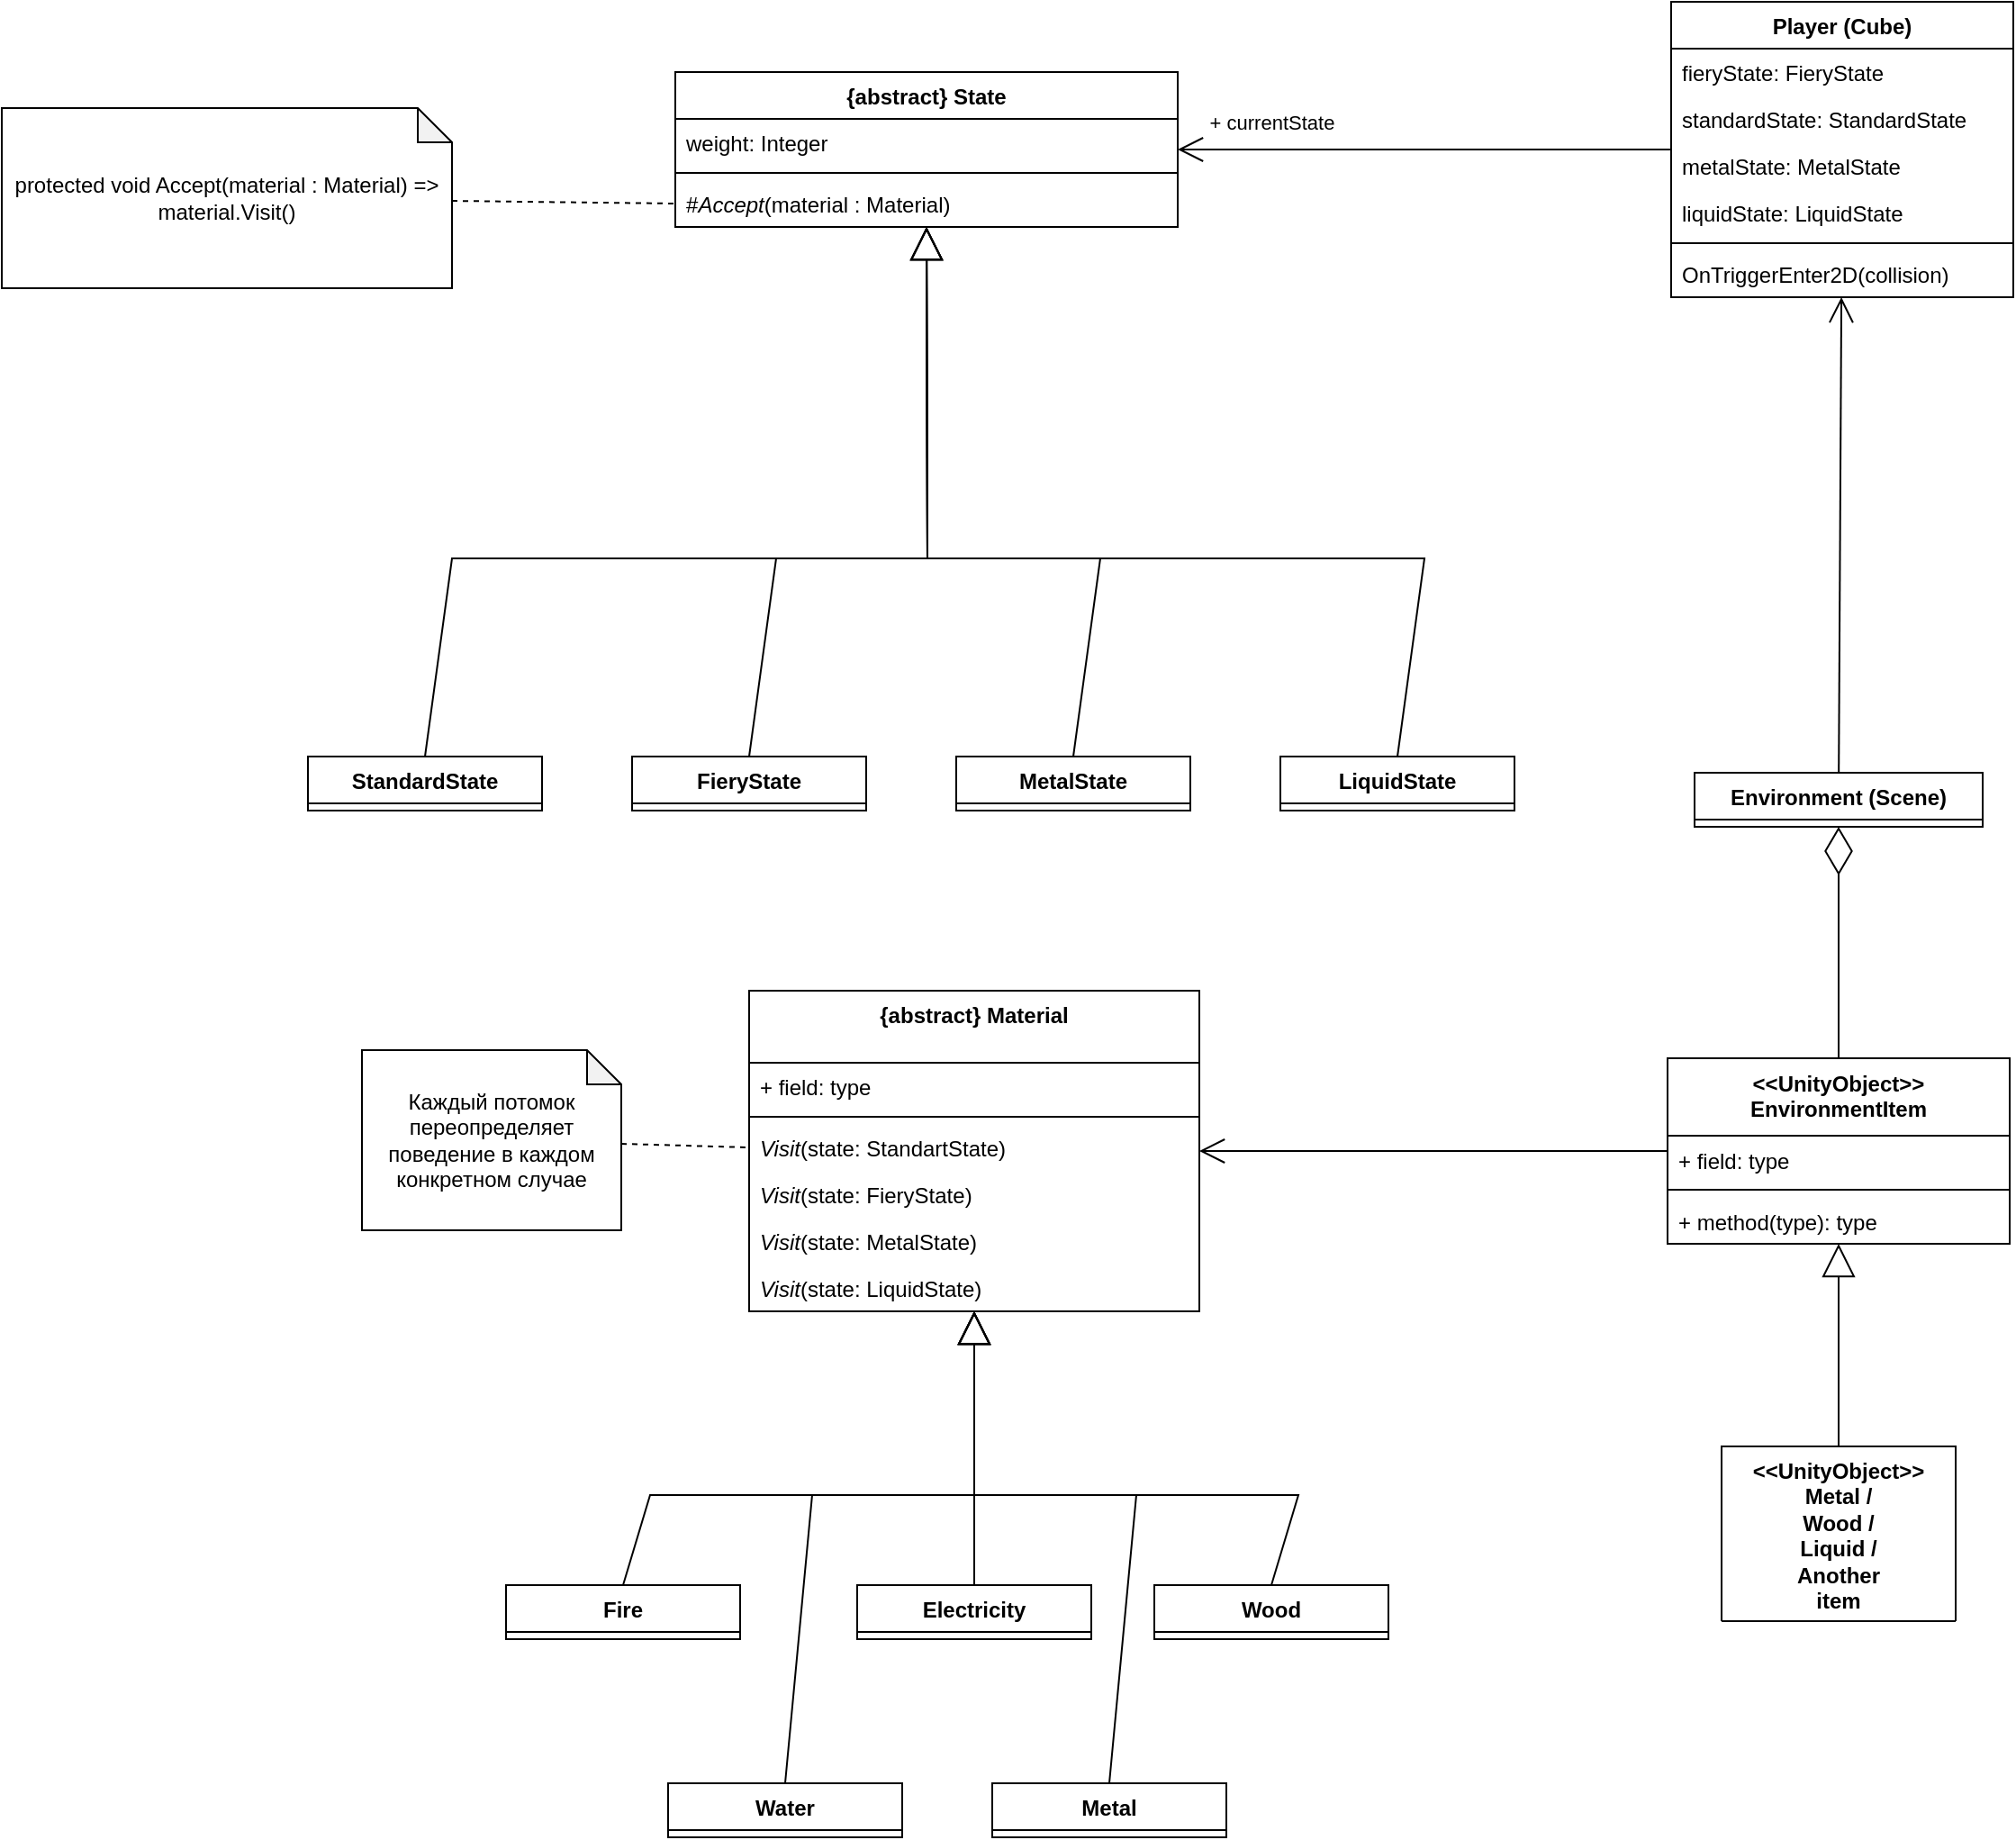 <mxfile version="21.2.8" type="device">
  <diagram id="C5RBs43oDa-KdzZeNtuy" name="Page-1">
    <mxGraphModel dx="2245" dy="828" grid="1" gridSize="10" guides="1" tooltips="1" connect="1" arrows="1" fold="1" page="1" pageScale="1" pageWidth="827" pageHeight="1169" math="0" shadow="0">
      <root>
        <mxCell id="WIyWlLk6GJQsqaUBKTNV-0" />
        <mxCell id="WIyWlLk6GJQsqaUBKTNV-1" parent="WIyWlLk6GJQsqaUBKTNV-0" />
        <mxCell id="5vsgtL1OO0JbKmEvZkqq-0" value="{abstract} State" style="swimlane;fontStyle=1;align=center;verticalAlign=top;childLayout=stackLayout;horizontal=1;startSize=26;horizontalStack=0;resizeParent=1;resizeParentMax=0;resizeLast=0;collapsible=1;marginBottom=0;whiteSpace=wrap;html=1;" parent="WIyWlLk6GJQsqaUBKTNV-1" vertex="1">
          <mxGeometry x="274" y="110" width="279" height="86" as="geometry">
            <mxRectangle x="349" y="270" width="130" height="30" as="alternateBounds" />
          </mxGeometry>
        </mxCell>
        <mxCell id="5vsgtL1OO0JbKmEvZkqq-1" value="weight: Integer" style="text;strokeColor=none;fillColor=none;align=left;verticalAlign=top;spacingLeft=4;spacingRight=4;overflow=hidden;rotatable=0;points=[[0,0.5],[1,0.5]];portConstraint=eastwest;whiteSpace=wrap;html=1;" parent="5vsgtL1OO0JbKmEvZkqq-0" vertex="1">
          <mxGeometry y="26" width="279" height="26" as="geometry" />
        </mxCell>
        <mxCell id="5vsgtL1OO0JbKmEvZkqq-2" value="" style="line;strokeWidth=1;fillColor=none;align=left;verticalAlign=middle;spacingTop=-1;spacingLeft=3;spacingRight=3;rotatable=0;labelPosition=right;points=[];portConstraint=eastwest;strokeColor=inherit;" parent="5vsgtL1OO0JbKmEvZkqq-0" vertex="1">
          <mxGeometry y="52" width="279" height="8" as="geometry" />
        </mxCell>
        <mxCell id="p3XWAahNsaPio8h7F2Og-2" value="#&lt;i style=&quot;border-color: var(--border-color);&quot;&gt;Accept&lt;/i&gt;(material : Material)" style="text;strokeColor=none;fillColor=none;align=left;verticalAlign=top;spacingLeft=4;spacingRight=4;overflow=hidden;rotatable=0;points=[[0,0.5],[1,0.5]];portConstraint=eastwest;whiteSpace=wrap;html=1;" parent="5vsgtL1OO0JbKmEvZkqq-0" vertex="1">
          <mxGeometry y="60" width="279" height="26" as="geometry" />
        </mxCell>
        <mxCell id="5vsgtL1OO0JbKmEvZkqq-4" value="StandardState" style="swimlane;fontStyle=1;align=center;verticalAlign=top;childLayout=stackLayout;horizontal=1;startSize=26;horizontalStack=0;resizeParent=1;resizeParentMax=0;resizeLast=0;collapsible=1;marginBottom=0;whiteSpace=wrap;html=1;" parent="WIyWlLk6GJQsqaUBKTNV-1" vertex="1" collapsed="1">
          <mxGeometry x="70" y="490" width="130" height="30" as="geometry">
            <mxRectangle x="70" y="430" width="160" height="86" as="alternateBounds" />
          </mxGeometry>
        </mxCell>
        <mxCell id="5vsgtL1OO0JbKmEvZkqq-5" value="+ field: type" style="text;strokeColor=none;fillColor=none;align=left;verticalAlign=top;spacingLeft=4;spacingRight=4;overflow=hidden;rotatable=0;points=[[0,0.5],[1,0.5]];portConstraint=eastwest;whiteSpace=wrap;html=1;" parent="5vsgtL1OO0JbKmEvZkqq-4" vertex="1">
          <mxGeometry y="26" width="160" height="26" as="geometry" />
        </mxCell>
        <mxCell id="5vsgtL1OO0JbKmEvZkqq-6" value="" style="line;strokeWidth=1;fillColor=none;align=left;verticalAlign=middle;spacingTop=-1;spacingLeft=3;spacingRight=3;rotatable=0;labelPosition=right;points=[];portConstraint=eastwest;strokeColor=inherit;" parent="5vsgtL1OO0JbKmEvZkqq-4" vertex="1">
          <mxGeometry y="52" width="160" height="8" as="geometry" />
        </mxCell>
        <mxCell id="5vsgtL1OO0JbKmEvZkqq-7" value="+ method(type): type" style="text;strokeColor=none;fillColor=none;align=left;verticalAlign=top;spacingLeft=4;spacingRight=4;overflow=hidden;rotatable=0;points=[[0,0.5],[1,0.5]];portConstraint=eastwest;whiteSpace=wrap;html=1;" parent="5vsgtL1OO0JbKmEvZkqq-4" vertex="1">
          <mxGeometry y="60" width="160" height="26" as="geometry" />
        </mxCell>
        <mxCell id="5vsgtL1OO0JbKmEvZkqq-8" value="FieryState" style="swimlane;fontStyle=1;align=center;verticalAlign=top;childLayout=stackLayout;horizontal=1;startSize=26;horizontalStack=0;resizeParent=1;resizeParentMax=0;resizeLast=0;collapsible=1;marginBottom=0;whiteSpace=wrap;html=1;" parent="WIyWlLk6GJQsqaUBKTNV-1" vertex="1" collapsed="1">
          <mxGeometry x="250" y="490" width="130" height="30" as="geometry">
            <mxRectangle x="250" y="430" width="160" height="86" as="alternateBounds" />
          </mxGeometry>
        </mxCell>
        <mxCell id="5vsgtL1OO0JbKmEvZkqq-9" value="+ field: type" style="text;strokeColor=none;fillColor=none;align=left;verticalAlign=top;spacingLeft=4;spacingRight=4;overflow=hidden;rotatable=0;points=[[0,0.5],[1,0.5]];portConstraint=eastwest;whiteSpace=wrap;html=1;" parent="5vsgtL1OO0JbKmEvZkqq-8" vertex="1">
          <mxGeometry y="26" width="160" height="26" as="geometry" />
        </mxCell>
        <mxCell id="5vsgtL1OO0JbKmEvZkqq-10" value="" style="line;strokeWidth=1;fillColor=none;align=left;verticalAlign=middle;spacingTop=-1;spacingLeft=3;spacingRight=3;rotatable=0;labelPosition=right;points=[];portConstraint=eastwest;strokeColor=inherit;" parent="5vsgtL1OO0JbKmEvZkqq-8" vertex="1">
          <mxGeometry y="52" width="160" height="8" as="geometry" />
        </mxCell>
        <mxCell id="5vsgtL1OO0JbKmEvZkqq-11" value="+ method(type): type" style="text;strokeColor=none;fillColor=none;align=left;verticalAlign=top;spacingLeft=4;spacingRight=4;overflow=hidden;rotatable=0;points=[[0,0.5],[1,0.5]];portConstraint=eastwest;whiteSpace=wrap;html=1;" parent="5vsgtL1OO0JbKmEvZkqq-8" vertex="1">
          <mxGeometry y="60" width="160" height="26" as="geometry" />
        </mxCell>
        <mxCell id="5vsgtL1OO0JbKmEvZkqq-12" value="MetalState" style="swimlane;fontStyle=1;align=center;verticalAlign=top;childLayout=stackLayout;horizontal=1;startSize=26;horizontalStack=0;resizeParent=1;resizeParentMax=0;resizeLast=0;collapsible=1;marginBottom=0;whiteSpace=wrap;html=1;" parent="WIyWlLk6GJQsqaUBKTNV-1" vertex="1" collapsed="1">
          <mxGeometry x="430" y="490" width="130" height="30" as="geometry">
            <mxRectangle x="430" y="430" width="160" height="86" as="alternateBounds" />
          </mxGeometry>
        </mxCell>
        <mxCell id="5vsgtL1OO0JbKmEvZkqq-13" value="+ field: type" style="text;strokeColor=none;fillColor=none;align=left;verticalAlign=top;spacingLeft=4;spacingRight=4;overflow=hidden;rotatable=0;points=[[0,0.5],[1,0.5]];portConstraint=eastwest;whiteSpace=wrap;html=1;" parent="5vsgtL1OO0JbKmEvZkqq-12" vertex="1">
          <mxGeometry y="26" width="160" height="26" as="geometry" />
        </mxCell>
        <mxCell id="5vsgtL1OO0JbKmEvZkqq-14" value="" style="line;strokeWidth=1;fillColor=none;align=left;verticalAlign=middle;spacingTop=-1;spacingLeft=3;spacingRight=3;rotatable=0;labelPosition=right;points=[];portConstraint=eastwest;strokeColor=inherit;" parent="5vsgtL1OO0JbKmEvZkqq-12" vertex="1">
          <mxGeometry y="52" width="160" height="8" as="geometry" />
        </mxCell>
        <mxCell id="5vsgtL1OO0JbKmEvZkqq-15" value="+ method(type): type" style="text;strokeColor=none;fillColor=none;align=left;verticalAlign=top;spacingLeft=4;spacingRight=4;overflow=hidden;rotatable=0;points=[[0,0.5],[1,0.5]];portConstraint=eastwest;whiteSpace=wrap;html=1;" parent="5vsgtL1OO0JbKmEvZkqq-12" vertex="1">
          <mxGeometry y="60" width="160" height="26" as="geometry" />
        </mxCell>
        <mxCell id="5vsgtL1OO0JbKmEvZkqq-16" value="LiquidState" style="swimlane;fontStyle=1;align=center;verticalAlign=top;childLayout=stackLayout;horizontal=1;startSize=26;horizontalStack=0;resizeParent=1;resizeParentMax=0;resizeLast=0;collapsible=1;marginBottom=0;whiteSpace=wrap;html=1;" parent="WIyWlLk6GJQsqaUBKTNV-1" vertex="1" collapsed="1">
          <mxGeometry x="610" y="490" width="130" height="30" as="geometry">
            <mxRectangle x="610" y="430" width="160" height="86" as="alternateBounds" />
          </mxGeometry>
        </mxCell>
        <mxCell id="5vsgtL1OO0JbKmEvZkqq-17" value="+ field: type" style="text;strokeColor=none;fillColor=none;align=left;verticalAlign=top;spacingLeft=4;spacingRight=4;overflow=hidden;rotatable=0;points=[[0,0.5],[1,0.5]];portConstraint=eastwest;whiteSpace=wrap;html=1;" parent="5vsgtL1OO0JbKmEvZkqq-16" vertex="1">
          <mxGeometry y="26" width="160" height="26" as="geometry" />
        </mxCell>
        <mxCell id="5vsgtL1OO0JbKmEvZkqq-18" value="" style="line;strokeWidth=1;fillColor=none;align=left;verticalAlign=middle;spacingTop=-1;spacingLeft=3;spacingRight=3;rotatable=0;labelPosition=right;points=[];portConstraint=eastwest;strokeColor=inherit;" parent="5vsgtL1OO0JbKmEvZkqq-16" vertex="1">
          <mxGeometry y="52" width="160" height="8" as="geometry" />
        </mxCell>
        <mxCell id="5vsgtL1OO0JbKmEvZkqq-19" value="+ method(type): type" style="text;strokeColor=none;fillColor=none;align=left;verticalAlign=top;spacingLeft=4;spacingRight=4;overflow=hidden;rotatable=0;points=[[0,0.5],[1,0.5]];portConstraint=eastwest;whiteSpace=wrap;html=1;" parent="5vsgtL1OO0JbKmEvZkqq-16" vertex="1">
          <mxGeometry y="60" width="160" height="26" as="geometry" />
        </mxCell>
        <mxCell id="5vsgtL1OO0JbKmEvZkqq-20" value="" style="endArrow=block;endSize=16;endFill=0;html=1;rounded=0;entryX=0.5;entryY=1;entryDx=0;entryDy=0;exitX=0.5;exitY=0;exitDx=0;exitDy=0;" parent="WIyWlLk6GJQsqaUBKTNV-1" source="5vsgtL1OO0JbKmEvZkqq-4" target="5vsgtL1OO0JbKmEvZkqq-0" edge="1">
          <mxGeometry width="160" relative="1" as="geometry">
            <mxPoint x="160" y="350" as="sourcePoint" />
            <mxPoint x="320" y="350" as="targetPoint" />
            <Array as="points">
              <mxPoint x="150" y="380" />
              <mxPoint x="414" y="380" />
            </Array>
          </mxGeometry>
        </mxCell>
        <mxCell id="5vsgtL1OO0JbKmEvZkqq-23" value="" style="endArrow=block;endSize=16;endFill=0;html=1;rounded=0;entryX=0.5;entryY=1;entryDx=0;entryDy=0;exitX=0.5;exitY=0;exitDx=0;exitDy=0;" parent="WIyWlLk6GJQsqaUBKTNV-1" source="5vsgtL1OO0JbKmEvZkqq-8" target="5vsgtL1OO0JbKmEvZkqq-0" edge="1">
          <mxGeometry width="160" relative="1" as="geometry">
            <mxPoint x="440" y="400" as="sourcePoint" />
            <mxPoint x="600" y="400" as="targetPoint" />
            <Array as="points">
              <mxPoint x="330" y="380" />
              <mxPoint x="414" y="380" />
            </Array>
          </mxGeometry>
        </mxCell>
        <mxCell id="5vsgtL1OO0JbKmEvZkqq-25" value="" style="endArrow=block;endSize=16;endFill=0;html=1;rounded=0;exitX=0.5;exitY=0;exitDx=0;exitDy=0;entryX=0.5;entryY=1;entryDx=0;entryDy=0;" parent="WIyWlLk6GJQsqaUBKTNV-1" source="5vsgtL1OO0JbKmEvZkqq-12" target="5vsgtL1OO0JbKmEvZkqq-0" edge="1">
          <mxGeometry width="160" relative="1" as="geometry">
            <mxPoint x="479" y="410" as="sourcePoint" />
            <mxPoint x="619" y="280" as="targetPoint" />
            <Array as="points">
              <mxPoint x="510" y="380" />
              <mxPoint x="414" y="380" />
            </Array>
          </mxGeometry>
        </mxCell>
        <mxCell id="5vsgtL1OO0JbKmEvZkqq-26" value="" style="endArrow=block;endSize=16;endFill=0;html=1;rounded=0;entryX=0.5;entryY=1;entryDx=0;entryDy=0;exitX=0.5;exitY=0;exitDx=0;exitDy=0;" parent="WIyWlLk6GJQsqaUBKTNV-1" source="5vsgtL1OO0JbKmEvZkqq-16" target="5vsgtL1OO0JbKmEvZkqq-0" edge="1">
          <mxGeometry width="160" relative="1" as="geometry">
            <mxPoint x="360" y="460" as="sourcePoint" />
            <mxPoint x="444" y="330" as="targetPoint" />
            <Array as="points">
              <mxPoint x="690" y="380" />
              <mxPoint x="414" y="380" />
            </Array>
          </mxGeometry>
        </mxCell>
        <mxCell id="5vsgtL1OO0JbKmEvZkqq-27" value="{abstract} Material" style="swimlane;fontStyle=1;align=center;verticalAlign=top;childLayout=stackLayout;horizontal=1;startSize=40;horizontalStack=0;resizeParent=1;resizeParentMax=0;resizeLast=0;collapsible=1;marginBottom=0;whiteSpace=wrap;html=1;" parent="WIyWlLk6GJQsqaUBKTNV-1" vertex="1">
          <mxGeometry x="315" y="620" width="250" height="178" as="geometry">
            <mxRectangle x="375" y="710" width="130" height="40" as="alternateBounds" />
          </mxGeometry>
        </mxCell>
        <mxCell id="5vsgtL1OO0JbKmEvZkqq-28" value="+ field: type" style="text;strokeColor=none;fillColor=none;align=left;verticalAlign=top;spacingLeft=4;spacingRight=4;overflow=hidden;rotatable=0;points=[[0,0.5],[1,0.5]];portConstraint=eastwest;whiteSpace=wrap;html=1;" parent="5vsgtL1OO0JbKmEvZkqq-27" vertex="1">
          <mxGeometry y="40" width="250" height="26" as="geometry" />
        </mxCell>
        <mxCell id="5vsgtL1OO0JbKmEvZkqq-29" value="" style="line;strokeWidth=1;fillColor=none;align=left;verticalAlign=middle;spacingTop=-1;spacingLeft=3;spacingRight=3;rotatable=0;labelPosition=right;points=[];portConstraint=eastwest;strokeColor=inherit;" parent="5vsgtL1OO0JbKmEvZkqq-27" vertex="1">
          <mxGeometry y="66" width="250" height="8" as="geometry" />
        </mxCell>
        <mxCell id="p3XWAahNsaPio8h7F2Og-7" value="&lt;i&gt;Visit&lt;/i&gt;(state: StandartState)" style="text;strokeColor=none;fillColor=none;align=left;verticalAlign=top;spacingLeft=4;spacingRight=4;overflow=hidden;rotatable=0;points=[[0,0.5],[1,0.5]];portConstraint=eastwest;whiteSpace=wrap;html=1;" parent="5vsgtL1OO0JbKmEvZkqq-27" vertex="1">
          <mxGeometry y="74" width="250" height="26" as="geometry" />
        </mxCell>
        <mxCell id="p3XWAahNsaPio8h7F2Og-10" value="&lt;i&gt;Visit&lt;/i&gt;(state: FieryState)" style="text;strokeColor=none;fillColor=none;align=left;verticalAlign=top;spacingLeft=4;spacingRight=4;overflow=hidden;rotatable=0;points=[[0,0.5],[1,0.5]];portConstraint=eastwest;whiteSpace=wrap;html=1;" parent="5vsgtL1OO0JbKmEvZkqq-27" vertex="1">
          <mxGeometry y="100" width="250" height="26" as="geometry" />
        </mxCell>
        <mxCell id="p3XWAahNsaPio8h7F2Og-11" value="&lt;i&gt;Visit&lt;/i&gt;(state: MetalState)" style="text;strokeColor=none;fillColor=none;align=left;verticalAlign=top;spacingLeft=4;spacingRight=4;overflow=hidden;rotatable=0;points=[[0,0.5],[1,0.5]];portConstraint=eastwest;whiteSpace=wrap;html=1;" parent="5vsgtL1OO0JbKmEvZkqq-27" vertex="1">
          <mxGeometry y="126" width="250" height="26" as="geometry" />
        </mxCell>
        <mxCell id="p3XWAahNsaPio8h7F2Og-12" value="&lt;i&gt;Visit&lt;/i&gt;(state: LiquidState)" style="text;strokeColor=none;fillColor=none;align=left;verticalAlign=top;spacingLeft=4;spacingRight=4;overflow=hidden;rotatable=0;points=[[0,0.5],[1,0.5]];portConstraint=eastwest;whiteSpace=wrap;html=1;" parent="5vsgtL1OO0JbKmEvZkqq-27" vertex="1">
          <mxGeometry y="152" width="250" height="26" as="geometry" />
        </mxCell>
        <mxCell id="5vsgtL1OO0JbKmEvZkqq-31" value="Water" style="swimlane;fontStyle=1;align=center;verticalAlign=top;childLayout=stackLayout;horizontal=1;startSize=26;horizontalStack=0;resizeParent=1;resizeParentMax=0;resizeLast=0;collapsible=1;marginBottom=0;whiteSpace=wrap;html=1;" parent="WIyWlLk6GJQsqaUBKTNV-1" vertex="1" collapsed="1">
          <mxGeometry x="270" y="1060" width="130" height="30" as="geometry">
            <mxRectangle x="270" y="990" width="160" height="86" as="alternateBounds" />
          </mxGeometry>
        </mxCell>
        <mxCell id="5vsgtL1OO0JbKmEvZkqq-32" value="+ field: type" style="text;strokeColor=none;fillColor=none;align=left;verticalAlign=top;spacingLeft=4;spacingRight=4;overflow=hidden;rotatable=0;points=[[0,0.5],[1,0.5]];portConstraint=eastwest;whiteSpace=wrap;html=1;" parent="5vsgtL1OO0JbKmEvZkqq-31" vertex="1">
          <mxGeometry y="26" width="160" height="26" as="geometry" />
        </mxCell>
        <mxCell id="5vsgtL1OO0JbKmEvZkqq-33" value="" style="line;strokeWidth=1;fillColor=none;align=left;verticalAlign=middle;spacingTop=-1;spacingLeft=3;spacingRight=3;rotatable=0;labelPosition=right;points=[];portConstraint=eastwest;strokeColor=inherit;" parent="5vsgtL1OO0JbKmEvZkqq-31" vertex="1">
          <mxGeometry y="52" width="160" height="8" as="geometry" />
        </mxCell>
        <mxCell id="5vsgtL1OO0JbKmEvZkqq-34" value="+ method(type): type" style="text;strokeColor=none;fillColor=none;align=left;verticalAlign=top;spacingLeft=4;spacingRight=4;overflow=hidden;rotatable=0;points=[[0,0.5],[1,0.5]];portConstraint=eastwest;whiteSpace=wrap;html=1;" parent="5vsgtL1OO0JbKmEvZkqq-31" vertex="1">
          <mxGeometry y="60" width="160" height="26" as="geometry" />
        </mxCell>
        <mxCell id="5vsgtL1OO0JbKmEvZkqq-35" value="Fire" style="swimlane;fontStyle=1;align=center;verticalAlign=top;childLayout=stackLayout;horizontal=1;startSize=26;horizontalStack=0;resizeParent=1;resizeParentMax=0;resizeLast=0;collapsible=1;marginBottom=0;whiteSpace=wrap;html=1;" parent="WIyWlLk6GJQsqaUBKTNV-1" vertex="1" collapsed="1">
          <mxGeometry x="180" y="950" width="130" height="30" as="geometry">
            <mxRectangle x="180" y="880" width="160" height="86" as="alternateBounds" />
          </mxGeometry>
        </mxCell>
        <mxCell id="5vsgtL1OO0JbKmEvZkqq-36" value="+ field: type" style="text;strokeColor=none;fillColor=none;align=left;verticalAlign=top;spacingLeft=4;spacingRight=4;overflow=hidden;rotatable=0;points=[[0,0.5],[1,0.5]];portConstraint=eastwest;whiteSpace=wrap;html=1;" parent="5vsgtL1OO0JbKmEvZkqq-35" vertex="1">
          <mxGeometry y="26" width="160" height="26" as="geometry" />
        </mxCell>
        <mxCell id="5vsgtL1OO0JbKmEvZkqq-37" value="" style="line;strokeWidth=1;fillColor=none;align=left;verticalAlign=middle;spacingTop=-1;spacingLeft=3;spacingRight=3;rotatable=0;labelPosition=right;points=[];portConstraint=eastwest;strokeColor=inherit;" parent="5vsgtL1OO0JbKmEvZkqq-35" vertex="1">
          <mxGeometry y="52" width="160" height="8" as="geometry" />
        </mxCell>
        <mxCell id="5vsgtL1OO0JbKmEvZkqq-38" value="+ method(type): type" style="text;strokeColor=none;fillColor=none;align=left;verticalAlign=top;spacingLeft=4;spacingRight=4;overflow=hidden;rotatable=0;points=[[0,0.5],[1,0.5]];portConstraint=eastwest;whiteSpace=wrap;html=1;" parent="5vsgtL1OO0JbKmEvZkqq-35" vertex="1">
          <mxGeometry y="60" width="160" height="26" as="geometry" />
        </mxCell>
        <mxCell id="5vsgtL1OO0JbKmEvZkqq-39" value="Electricity" style="swimlane;fontStyle=1;align=center;verticalAlign=top;childLayout=stackLayout;horizontal=1;startSize=26;horizontalStack=0;resizeParent=1;resizeParentMax=0;resizeLast=0;collapsible=1;marginBottom=0;whiteSpace=wrap;html=1;" parent="WIyWlLk6GJQsqaUBKTNV-1" vertex="1" collapsed="1">
          <mxGeometry x="375" y="950" width="130" height="30" as="geometry">
            <mxRectangle x="360" y="880" width="160" height="86" as="alternateBounds" />
          </mxGeometry>
        </mxCell>
        <mxCell id="5vsgtL1OO0JbKmEvZkqq-40" value="+ field: type" style="text;strokeColor=none;fillColor=none;align=left;verticalAlign=top;spacingLeft=4;spacingRight=4;overflow=hidden;rotatable=0;points=[[0,0.5],[1,0.5]];portConstraint=eastwest;whiteSpace=wrap;html=1;" parent="5vsgtL1OO0JbKmEvZkqq-39" vertex="1">
          <mxGeometry y="26" width="160" height="26" as="geometry" />
        </mxCell>
        <mxCell id="5vsgtL1OO0JbKmEvZkqq-41" value="" style="line;strokeWidth=1;fillColor=none;align=left;verticalAlign=middle;spacingTop=-1;spacingLeft=3;spacingRight=3;rotatable=0;labelPosition=right;points=[];portConstraint=eastwest;strokeColor=inherit;" parent="5vsgtL1OO0JbKmEvZkqq-39" vertex="1">
          <mxGeometry y="52" width="160" height="8" as="geometry" />
        </mxCell>
        <mxCell id="5vsgtL1OO0JbKmEvZkqq-42" value="+ method(type): type" style="text;strokeColor=none;fillColor=none;align=left;verticalAlign=top;spacingLeft=4;spacingRight=4;overflow=hidden;rotatable=0;points=[[0,0.5],[1,0.5]];portConstraint=eastwest;whiteSpace=wrap;html=1;" parent="5vsgtL1OO0JbKmEvZkqq-39" vertex="1">
          <mxGeometry y="60" width="160" height="26" as="geometry" />
        </mxCell>
        <mxCell id="5vsgtL1OO0JbKmEvZkqq-43" value="Wood" style="swimlane;fontStyle=1;align=center;verticalAlign=top;childLayout=stackLayout;horizontal=1;startSize=26;horizontalStack=0;resizeParent=1;resizeParentMax=0;resizeLast=0;collapsible=1;marginBottom=0;whiteSpace=wrap;html=1;" parent="WIyWlLk6GJQsqaUBKTNV-1" vertex="1" collapsed="1">
          <mxGeometry x="540" y="950" width="130" height="30" as="geometry">
            <mxRectangle x="540" y="880" width="160" height="86" as="alternateBounds" />
          </mxGeometry>
        </mxCell>
        <mxCell id="5vsgtL1OO0JbKmEvZkqq-44" value="+ field: type" style="text;strokeColor=none;fillColor=none;align=left;verticalAlign=top;spacingLeft=4;spacingRight=4;overflow=hidden;rotatable=0;points=[[0,0.5],[1,0.5]];portConstraint=eastwest;whiteSpace=wrap;html=1;" parent="5vsgtL1OO0JbKmEvZkqq-43" vertex="1">
          <mxGeometry y="26" width="160" height="26" as="geometry" />
        </mxCell>
        <mxCell id="5vsgtL1OO0JbKmEvZkqq-45" value="" style="line;strokeWidth=1;fillColor=none;align=left;verticalAlign=middle;spacingTop=-1;spacingLeft=3;spacingRight=3;rotatable=0;labelPosition=right;points=[];portConstraint=eastwest;strokeColor=inherit;" parent="5vsgtL1OO0JbKmEvZkqq-43" vertex="1">
          <mxGeometry y="52" width="160" height="8" as="geometry" />
        </mxCell>
        <mxCell id="5vsgtL1OO0JbKmEvZkqq-46" value="+ method(type): type" style="text;strokeColor=none;fillColor=none;align=left;verticalAlign=top;spacingLeft=4;spacingRight=4;overflow=hidden;rotatable=0;points=[[0,0.5],[1,0.5]];portConstraint=eastwest;whiteSpace=wrap;html=1;" parent="5vsgtL1OO0JbKmEvZkqq-43" vertex="1">
          <mxGeometry y="60" width="160" height="26" as="geometry" />
        </mxCell>
        <mxCell id="5vsgtL1OO0JbKmEvZkqq-47" value="" style="endArrow=block;endSize=16;endFill=0;html=1;rounded=0;entryX=0.5;entryY=1;entryDx=0;entryDy=0;exitX=0.5;exitY=0;exitDx=0;exitDy=0;" parent="WIyWlLk6GJQsqaUBKTNV-1" source="5vsgtL1OO0JbKmEvZkqq-31" target="5vsgtL1OO0JbKmEvZkqq-27" edge="1">
          <mxGeometry width="160" relative="1" as="geometry">
            <mxPoint x="154" y="870" as="sourcePoint" />
            <mxPoint x="314" y="870" as="targetPoint" />
            <Array as="points">
              <mxPoint x="350" y="900" />
              <mxPoint x="440" y="900" />
            </Array>
          </mxGeometry>
        </mxCell>
        <mxCell id="5vsgtL1OO0JbKmEvZkqq-48" value="" style="endArrow=block;endSize=16;endFill=0;html=1;rounded=0;entryX=0.5;entryY=1;entryDx=0;entryDy=0;exitX=0.5;exitY=0;exitDx=0;exitDy=0;" parent="WIyWlLk6GJQsqaUBKTNV-1" source="5vsgtL1OO0JbKmEvZkqq-35" target="5vsgtL1OO0JbKmEvZkqq-27" edge="1">
          <mxGeometry width="160" relative="1" as="geometry">
            <mxPoint x="434" y="920" as="sourcePoint" />
            <mxPoint x="594" y="920" as="targetPoint" />
            <Array as="points">
              <mxPoint x="260" y="900" />
              <mxPoint x="440" y="900" />
            </Array>
          </mxGeometry>
        </mxCell>
        <mxCell id="5vsgtL1OO0JbKmEvZkqq-50" value="" style="endArrow=block;endSize=16;endFill=0;html=1;rounded=0;entryX=0.5;entryY=1;entryDx=0;entryDy=0;exitX=0.5;exitY=0;exitDx=0;exitDy=0;" parent="WIyWlLk6GJQsqaUBKTNV-1" source="5vsgtL1OO0JbKmEvZkqq-43" target="5vsgtL1OO0JbKmEvZkqq-27" edge="1">
          <mxGeometry width="160" relative="1" as="geometry">
            <mxPoint x="354" y="980" as="sourcePoint" />
            <mxPoint x="438" y="850" as="targetPoint" />
            <Array as="points">
              <mxPoint x="620" y="900" />
              <mxPoint x="440" y="900" />
            </Array>
          </mxGeometry>
        </mxCell>
        <mxCell id="5vsgtL1OO0JbKmEvZkqq-74" value="Player (Cube)" style="swimlane;fontStyle=1;align=center;verticalAlign=top;childLayout=stackLayout;horizontal=1;startSize=26;horizontalStack=0;resizeParent=1;resizeParentMax=0;resizeLast=0;collapsible=1;marginBottom=0;whiteSpace=wrap;html=1;" parent="WIyWlLk6GJQsqaUBKTNV-1" vertex="1">
          <mxGeometry x="827" y="71" width="190" height="164" as="geometry" />
        </mxCell>
        <mxCell id="5vsgtL1OO0JbKmEvZkqq-75" value="fieryState: FieryState" style="text;strokeColor=none;fillColor=none;align=left;verticalAlign=top;spacingLeft=4;spacingRight=4;overflow=hidden;rotatable=0;points=[[0,0.5],[1,0.5]];portConstraint=eastwest;whiteSpace=wrap;html=1;" parent="5vsgtL1OO0JbKmEvZkqq-74" vertex="1">
          <mxGeometry y="26" width="190" height="26" as="geometry" />
        </mxCell>
        <mxCell id="p3XWAahNsaPio8h7F2Og-21" value="standardState:&amp;nbsp;StandardState" style="text;strokeColor=none;fillColor=none;align=left;verticalAlign=top;spacingLeft=4;spacingRight=4;overflow=hidden;rotatable=0;points=[[0,0.5],[1,0.5]];portConstraint=eastwest;whiteSpace=wrap;html=1;" parent="5vsgtL1OO0JbKmEvZkqq-74" vertex="1">
          <mxGeometry y="52" width="190" height="26" as="geometry" />
        </mxCell>
        <mxCell id="p3XWAahNsaPio8h7F2Og-22" value="metalState:&amp;nbsp;MetalState" style="text;strokeColor=none;fillColor=none;align=left;verticalAlign=top;spacingLeft=4;spacingRight=4;overflow=hidden;rotatable=0;points=[[0,0.5],[1,0.5]];portConstraint=eastwest;whiteSpace=wrap;html=1;" parent="5vsgtL1OO0JbKmEvZkqq-74" vertex="1">
          <mxGeometry y="78" width="190" height="26" as="geometry" />
        </mxCell>
        <mxCell id="p3XWAahNsaPio8h7F2Og-23" value="liquidState:&amp;nbsp;LiquidState" style="text;strokeColor=none;fillColor=none;align=left;verticalAlign=top;spacingLeft=4;spacingRight=4;overflow=hidden;rotatable=0;points=[[0,0.5],[1,0.5]];portConstraint=eastwest;whiteSpace=wrap;html=1;" parent="5vsgtL1OO0JbKmEvZkqq-74" vertex="1">
          <mxGeometry y="104" width="190" height="26" as="geometry" />
        </mxCell>
        <mxCell id="5vsgtL1OO0JbKmEvZkqq-76" value="" style="line;strokeWidth=1;fillColor=none;align=left;verticalAlign=middle;spacingTop=-1;spacingLeft=3;spacingRight=3;rotatable=0;labelPosition=right;points=[];portConstraint=eastwest;strokeColor=inherit;" parent="5vsgtL1OO0JbKmEvZkqq-74" vertex="1">
          <mxGeometry y="130" width="190" height="8" as="geometry" />
        </mxCell>
        <mxCell id="5vsgtL1OO0JbKmEvZkqq-77" value="OnTriggerEnter2D(collision)" style="text;strokeColor=none;fillColor=none;align=left;verticalAlign=top;spacingLeft=4;spacingRight=4;overflow=hidden;rotatable=0;points=[[0,0.5],[1,0.5]];portConstraint=eastwest;whiteSpace=wrap;html=1;" parent="5vsgtL1OO0JbKmEvZkqq-74" vertex="1">
          <mxGeometry y="138" width="190" height="26" as="geometry" />
        </mxCell>
        <mxCell id="5vsgtL1OO0JbKmEvZkqq-79" value="Environment (Scene)" style="swimlane;fontStyle=1;align=center;verticalAlign=top;childLayout=stackLayout;horizontal=1;startSize=26;horizontalStack=0;resizeParent=1;resizeParentMax=0;resizeLast=0;collapsible=1;marginBottom=0;whiteSpace=wrap;html=1;" parent="WIyWlLk6GJQsqaUBKTNV-1" vertex="1" collapsed="1">
          <mxGeometry x="840" y="499" width="160" height="30" as="geometry">
            <mxRectangle x="840" y="499" width="160" height="86" as="alternateBounds" />
          </mxGeometry>
        </mxCell>
        <mxCell id="5vsgtL1OO0JbKmEvZkqq-80" value="+ field: type" style="text;strokeColor=none;fillColor=none;align=left;verticalAlign=top;spacingLeft=4;spacingRight=4;overflow=hidden;rotatable=0;points=[[0,0.5],[1,0.5]];portConstraint=eastwest;whiteSpace=wrap;html=1;" parent="5vsgtL1OO0JbKmEvZkqq-79" vertex="1">
          <mxGeometry y="26" width="160" height="26" as="geometry" />
        </mxCell>
        <mxCell id="5vsgtL1OO0JbKmEvZkqq-81" value="" style="line;strokeWidth=1;fillColor=none;align=left;verticalAlign=middle;spacingTop=-1;spacingLeft=3;spacingRight=3;rotatable=0;labelPosition=right;points=[];portConstraint=eastwest;strokeColor=inherit;" parent="5vsgtL1OO0JbKmEvZkqq-79" vertex="1">
          <mxGeometry y="52" width="160" height="8" as="geometry" />
        </mxCell>
        <mxCell id="5vsgtL1OO0JbKmEvZkqq-82" value="+ method(type): type" style="text;strokeColor=none;fillColor=none;align=left;verticalAlign=top;spacingLeft=4;spacingRight=4;overflow=hidden;rotatable=0;points=[[0,0.5],[1,0.5]];portConstraint=eastwest;whiteSpace=wrap;html=1;" parent="5vsgtL1OO0JbKmEvZkqq-79" vertex="1">
          <mxGeometry y="60" width="160" height="26" as="geometry" />
        </mxCell>
        <mxCell id="5vsgtL1OO0JbKmEvZkqq-83" value="" style="endArrow=open;endFill=1;endSize=12;html=1;rounded=0;" parent="WIyWlLk6GJQsqaUBKTNV-1" source="5vsgtL1OO0JbKmEvZkqq-79" target="5vsgtL1OO0JbKmEvZkqq-74" edge="1">
          <mxGeometry width="160" relative="1" as="geometry">
            <mxPoint x="850" y="303" as="sourcePoint" />
            <mxPoint x="920" y="450" as="targetPoint" />
          </mxGeometry>
        </mxCell>
        <mxCell id="5vsgtL1OO0JbKmEvZkqq-85" value="&amp;lt;&amp;lt;UnityObject&amp;gt;&amp;gt;&lt;br&gt;EnvironmentItem" style="swimlane;fontStyle=1;align=center;verticalAlign=top;childLayout=stackLayout;horizontal=1;startSize=43;horizontalStack=0;resizeParent=1;resizeParentMax=0;resizeLast=0;collapsible=1;marginBottom=0;whiteSpace=wrap;html=1;" parent="WIyWlLk6GJQsqaUBKTNV-1" vertex="1">
          <mxGeometry x="825" y="657.5" width="190" height="103" as="geometry">
            <mxRectangle x="825" y="657.5" width="200" height="30" as="alternateBounds" />
          </mxGeometry>
        </mxCell>
        <mxCell id="5vsgtL1OO0JbKmEvZkqq-86" value="+ field: type" style="text;strokeColor=none;fillColor=none;align=left;verticalAlign=top;spacingLeft=4;spacingRight=4;overflow=hidden;rotatable=0;points=[[0,0.5],[1,0.5]];portConstraint=eastwest;whiteSpace=wrap;html=1;" parent="5vsgtL1OO0JbKmEvZkqq-85" vertex="1">
          <mxGeometry y="43" width="190" height="26" as="geometry" />
        </mxCell>
        <mxCell id="5vsgtL1OO0JbKmEvZkqq-87" value="" style="line;strokeWidth=1;fillColor=none;align=left;verticalAlign=middle;spacingTop=-1;spacingLeft=3;spacingRight=3;rotatable=0;labelPosition=right;points=[];portConstraint=eastwest;strokeColor=inherit;" parent="5vsgtL1OO0JbKmEvZkqq-85" vertex="1">
          <mxGeometry y="69" width="190" height="8" as="geometry" />
        </mxCell>
        <mxCell id="5vsgtL1OO0JbKmEvZkqq-88" value="+ method(type): type" style="text;strokeColor=none;fillColor=none;align=left;verticalAlign=top;spacingLeft=4;spacingRight=4;overflow=hidden;rotatable=0;points=[[0,0.5],[1,0.5]];portConstraint=eastwest;whiteSpace=wrap;html=1;" parent="5vsgtL1OO0JbKmEvZkqq-85" vertex="1">
          <mxGeometry y="77" width="190" height="26" as="geometry" />
        </mxCell>
        <mxCell id="5vsgtL1OO0JbKmEvZkqq-89" value="" style="endArrow=diamondThin;endFill=0;endSize=24;html=1;rounded=0;exitX=0.5;exitY=0;exitDx=0;exitDy=0;" parent="WIyWlLk6GJQsqaUBKTNV-1" source="5vsgtL1OO0JbKmEvZkqq-85" target="5vsgtL1OO0JbKmEvZkqq-79" edge="1">
          <mxGeometry width="160" relative="1" as="geometry">
            <mxPoint x="1030" y="600" as="sourcePoint" />
            <mxPoint x="1190" y="600" as="targetPoint" />
          </mxGeometry>
        </mxCell>
        <mxCell id="5vsgtL1OO0JbKmEvZkqq-90" value="" style="endArrow=open;endFill=1;endSize=12;html=1;rounded=0;" parent="WIyWlLk6GJQsqaUBKTNV-1" source="5vsgtL1OO0JbKmEvZkqq-85" target="5vsgtL1OO0JbKmEvZkqq-27" edge="1">
          <mxGeometry width="160" relative="1" as="geometry">
            <mxPoint x="580" y="670" as="sourcePoint" />
            <mxPoint x="740" y="670" as="targetPoint" />
          </mxGeometry>
        </mxCell>
        <mxCell id="5vsgtL1OO0JbKmEvZkqq-125" value="Metal" style="swimlane;fontStyle=1;align=center;verticalAlign=top;childLayout=stackLayout;horizontal=1;startSize=26;horizontalStack=0;resizeParent=1;resizeParentMax=0;resizeLast=0;collapsible=1;marginBottom=0;whiteSpace=wrap;html=1;" parent="WIyWlLk6GJQsqaUBKTNV-1" vertex="1" collapsed="1">
          <mxGeometry x="450" y="1060" width="130" height="30" as="geometry">
            <mxRectangle x="450" y="990" width="160" height="86" as="alternateBounds" />
          </mxGeometry>
        </mxCell>
        <mxCell id="5vsgtL1OO0JbKmEvZkqq-126" value="+ field: type" style="text;strokeColor=none;fillColor=none;align=left;verticalAlign=top;spacingLeft=4;spacingRight=4;overflow=hidden;rotatable=0;points=[[0,0.5],[1,0.5]];portConstraint=eastwest;whiteSpace=wrap;html=1;" parent="5vsgtL1OO0JbKmEvZkqq-125" vertex="1">
          <mxGeometry y="26" width="160" height="26" as="geometry" />
        </mxCell>
        <mxCell id="5vsgtL1OO0JbKmEvZkqq-127" value="" style="line;strokeWidth=1;fillColor=none;align=left;verticalAlign=middle;spacingTop=-1;spacingLeft=3;spacingRight=3;rotatable=0;labelPosition=right;points=[];portConstraint=eastwest;strokeColor=inherit;" parent="5vsgtL1OO0JbKmEvZkqq-125" vertex="1">
          <mxGeometry y="52" width="160" height="8" as="geometry" />
        </mxCell>
        <mxCell id="5vsgtL1OO0JbKmEvZkqq-128" value="+ method(type): type" style="text;strokeColor=none;fillColor=none;align=left;verticalAlign=top;spacingLeft=4;spacingRight=4;overflow=hidden;rotatable=0;points=[[0,0.5],[1,0.5]];portConstraint=eastwest;whiteSpace=wrap;html=1;" parent="5vsgtL1OO0JbKmEvZkqq-125" vertex="1">
          <mxGeometry y="60" width="160" height="26" as="geometry" />
        </mxCell>
        <mxCell id="5vsgtL1OO0JbKmEvZkqq-130" value="" style="endArrow=block;endSize=16;endFill=0;html=1;rounded=0;exitX=0.5;exitY=0;exitDx=0;exitDy=0;entryX=0.5;entryY=1;entryDx=0;entryDy=0;" parent="WIyWlLk6GJQsqaUBKTNV-1" source="5vsgtL1OO0JbKmEvZkqq-125" target="5vsgtL1OO0JbKmEvZkqq-27" edge="1">
          <mxGeometry width="160" relative="1" as="geometry">
            <mxPoint x="450" y="960" as="sourcePoint" />
            <mxPoint x="409" y="830" as="targetPoint" />
            <Array as="points">
              <mxPoint x="530" y="900" />
              <mxPoint x="440" y="900" />
            </Array>
          </mxGeometry>
        </mxCell>
        <mxCell id="5vsgtL1OO0JbKmEvZkqq-135" value="&amp;lt;&amp;lt;UnityObject&amp;gt;&amp;gt;&lt;br&gt;Metal /&lt;br&gt;Wood /&lt;br&gt;Liquid /&lt;br&gt;Another&lt;br&gt;item" style="swimlane;fontStyle=1;align=center;verticalAlign=top;childLayout=stackLayout;horizontal=1;startSize=97;horizontalStack=0;resizeParent=1;resizeParentMax=0;resizeLast=0;collapsible=1;marginBottom=0;whiteSpace=wrap;html=1;" parent="WIyWlLk6GJQsqaUBKTNV-1" vertex="1" collapsed="1">
          <mxGeometry x="855" y="873" width="130" height="97" as="geometry">
            <mxRectangle x="1090" y="687" width="160" height="86" as="alternateBounds" />
          </mxGeometry>
        </mxCell>
        <mxCell id="5vsgtL1OO0JbKmEvZkqq-136" value="+ field: type" style="text;strokeColor=none;fillColor=none;align=left;verticalAlign=top;spacingLeft=4;spacingRight=4;overflow=hidden;rotatable=0;points=[[0,0.5],[1,0.5]];portConstraint=eastwest;whiteSpace=wrap;html=1;" parent="5vsgtL1OO0JbKmEvZkqq-135" vertex="1">
          <mxGeometry y="26" width="160" height="26" as="geometry" />
        </mxCell>
        <mxCell id="5vsgtL1OO0JbKmEvZkqq-137" value="" style="line;strokeWidth=1;fillColor=none;align=left;verticalAlign=middle;spacingTop=-1;spacingLeft=3;spacingRight=3;rotatable=0;labelPosition=right;points=[];portConstraint=eastwest;strokeColor=inherit;" parent="5vsgtL1OO0JbKmEvZkqq-135" vertex="1">
          <mxGeometry y="52" width="160" height="8" as="geometry" />
        </mxCell>
        <mxCell id="5vsgtL1OO0JbKmEvZkqq-138" value="+ method(type): type" style="text;strokeColor=none;fillColor=none;align=left;verticalAlign=top;spacingLeft=4;spacingRight=4;overflow=hidden;rotatable=0;points=[[0,0.5],[1,0.5]];portConstraint=eastwest;whiteSpace=wrap;html=1;" parent="5vsgtL1OO0JbKmEvZkqq-135" vertex="1">
          <mxGeometry y="60" width="160" height="26" as="geometry" />
        </mxCell>
        <mxCell id="5vsgtL1OO0JbKmEvZkqq-139" value="" style="endArrow=block;endSize=16;endFill=0;html=1;rounded=0;entryX=0.5;entryY=1;entryDx=0;entryDy=0;exitX=0.5;exitY=0;exitDx=0;exitDy=0;" parent="WIyWlLk6GJQsqaUBKTNV-1" source="5vsgtL1OO0JbKmEvZkqq-39" target="5vsgtL1OO0JbKmEvZkqq-27" edge="1">
          <mxGeometry width="160" relative="1" as="geometry">
            <mxPoint x="480" y="840" as="sourcePoint" />
            <mxPoint x="640" y="840" as="targetPoint" />
          </mxGeometry>
        </mxCell>
        <mxCell id="5vsgtL1OO0JbKmEvZkqq-140" value="" style="endArrow=block;endSize=16;endFill=0;html=1;rounded=0;entryX=0.5;entryY=1;entryDx=0;entryDy=0;exitX=0.5;exitY=0;exitDx=0;exitDy=0;" parent="WIyWlLk6GJQsqaUBKTNV-1" source="5vsgtL1OO0JbKmEvZkqq-135" target="5vsgtL1OO0JbKmEvZkqq-85" edge="1">
          <mxGeometry width="160" relative="1" as="geometry">
            <mxPoint x="450" y="890" as="sourcePoint" />
            <mxPoint x="450" y="760" as="targetPoint" />
          </mxGeometry>
        </mxCell>
        <mxCell id="p3XWAahNsaPio8h7F2Og-0" value="protected void Accept(material : Material) =&amp;gt; material.Visit()" style="shape=note;whiteSpace=wrap;html=1;backgroundOutline=1;darkOpacity=0.05;size=19;" parent="WIyWlLk6GJQsqaUBKTNV-1" vertex="1">
          <mxGeometry x="-100" y="130" width="250" height="100" as="geometry" />
        </mxCell>
        <mxCell id="p3XWAahNsaPio8h7F2Og-1" value="" style="endArrow=none;dashed=1;html=1;rounded=0;entryX=0;entryY=0.5;entryDx=0;entryDy=0;" parent="WIyWlLk6GJQsqaUBKTNV-1" source="p3XWAahNsaPio8h7F2Og-0" target="p3XWAahNsaPio8h7F2Og-2" edge="1">
          <mxGeometry width="50" height="50" relative="1" as="geometry">
            <mxPoint x="290" y="830" as="sourcePoint" />
            <mxPoint x="340" y="780" as="targetPoint" />
          </mxGeometry>
        </mxCell>
        <mxCell id="p3XWAahNsaPio8h7F2Og-8" value="Каждый потомок переопределяет поведение в каждом конкретном случае" style="shape=note;whiteSpace=wrap;html=1;backgroundOutline=1;darkOpacity=0.05;size=19;" parent="WIyWlLk6GJQsqaUBKTNV-1" vertex="1">
          <mxGeometry x="100" y="653" width="144" height="100" as="geometry" />
        </mxCell>
        <mxCell id="p3XWAahNsaPio8h7F2Og-9" value="" style="endArrow=none;dashed=1;html=1;rounded=0;entryX=0;entryY=0.5;entryDx=0;entryDy=0;" parent="WIyWlLk6GJQsqaUBKTNV-1" source="p3XWAahNsaPio8h7F2Og-8" target="p3XWAahNsaPio8h7F2Og-7" edge="1">
          <mxGeometry width="50" height="50" relative="1" as="geometry">
            <mxPoint x="326" y="1353" as="sourcePoint" />
            <mxPoint x="310" y="736" as="targetPoint" />
          </mxGeometry>
        </mxCell>
        <mxCell id="p3XWAahNsaPio8h7F2Og-19" value="" style="endArrow=open;endFill=1;endSize=12;html=1;rounded=0;" parent="WIyWlLk6GJQsqaUBKTNV-1" source="5vsgtL1OO0JbKmEvZkqq-74" target="5vsgtL1OO0JbKmEvZkqq-0" edge="1">
          <mxGeometry width="160" relative="1" as="geometry">
            <mxPoint x="850" y="224" as="sourcePoint" />
            <mxPoint x="563" y="193" as="targetPoint" />
          </mxGeometry>
        </mxCell>
        <mxCell id="p3XWAahNsaPio8h7F2Og-24" value="+ currentState" style="edgeLabel;html=1;align=center;verticalAlign=middle;resizable=0;points=[];" parent="p3XWAahNsaPio8h7F2Og-19" vertex="1" connectable="0">
          <mxGeometry x="0.627" relative="1" as="geometry">
            <mxPoint x="1" y="-15" as="offset" />
          </mxGeometry>
        </mxCell>
      </root>
    </mxGraphModel>
  </diagram>
</mxfile>
